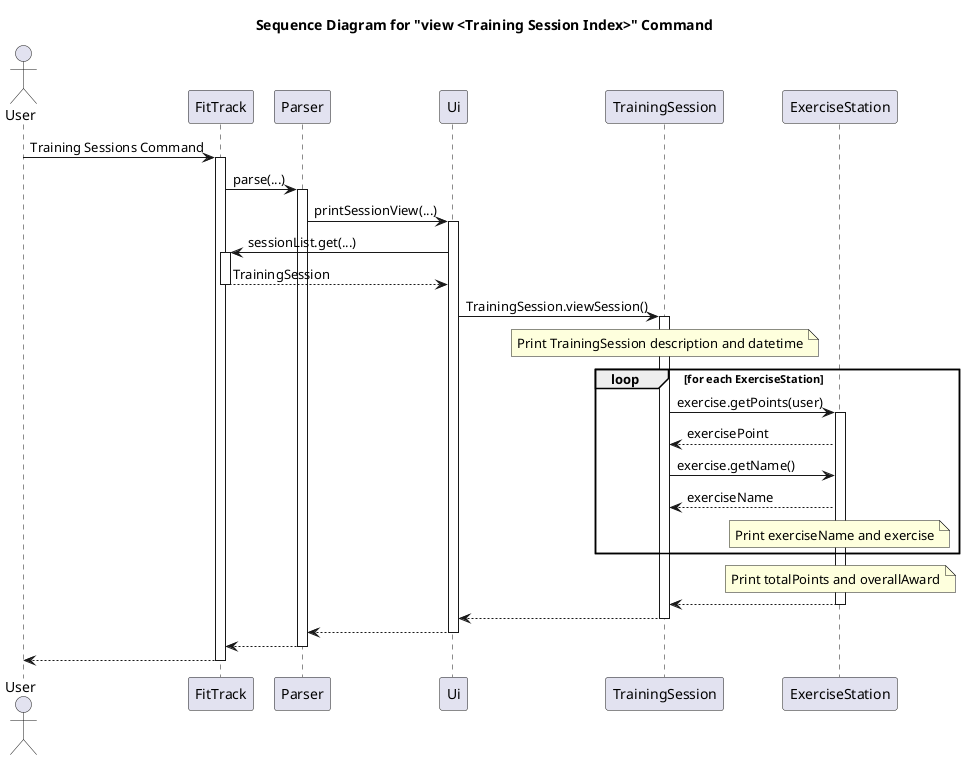 @startuml
title Sequence Diagram for "view <Training Session Index>" Command

actor User

User -> FitTrack: Training Sessions Command
activate FitTrack
    FitTrack -> Parser: parse(...)
        activate Parser
            Parser -> Ui: printSessionView(...)
                activate Ui
                    Ui -> FitTrack : sessionList.get(...)
                        activate FitTrack
                            FitTrack --> Ui: TrainingSession
                        deactivate FitTrack
                    Ui -> TrainingSession: TrainingSession.viewSession()
                        activate TrainingSession
                            note over TrainingSession
                            Print TrainingSession description and datetime
                            end note
                            loop for each ExerciseStation
                                TrainingSession -> ExerciseStation: exercise.getPoints(user)
                                activate ExerciseStation
                                ExerciseStation --> TrainingSession: exercisePoint
                                TrainingSession -> ExerciseStation: exercise.getName()
                                ExerciseStation --> TrainingSession: exerciseName
                                note over ExerciseStation
                                Print exerciseName and exercise
                                end note
                            end loop
                            note over ExerciseStation
                            Print totalPoints and overallAward
                            end note
                            ExerciseStation --> TrainingSession
                            deactivate ExerciseStation
                            TrainingSession --> Ui
                        deactivate TrainingSession
                Ui --> Parser
                deactivate Ui
            Parser --> FitTrack
        deactivate Parser
    FitTrack --> User
deactivate FitTrack

'activate FitTrack
'FitTrack -> Parser: parse(...)
'activate Parser
'Parser -> Ui: printSessionList(...)
'
'activate Ui
'
'alt sessionList.isEmpty()
'    note over Ui
'        Print LIST_SESSION_EMPTY_MESSAGE
'    end note
'else !sessionList.isEmpty()
'    note over Ui
'        Print LIST_SESSION_MESSAGE
'    end note
'    loop for each in sessionList
'        Ui --> FitTrack: sessionList.get(sessionIndex)
'        activate FitTrack
'        FitTrack --> Ui: TrainingSession
'        deactivate FitTrack
'
'        Ui -> TrainingSession: getSessionDescription()
'        activate TrainingSession
'        TrainingSession --> Ui: sessionDescription
'        deactivate TrainingSession
'
'        note over Ui
'            Print sessionDescription
'        end note
'    end
'    Ui -> Ui: printSessionCount()
'    activate Ui
'    Ui --> Ui
'    deactivate Ui
'end
'Ui --> Parser
'deactivate Ui
'Parser --> FitTrack
'deactivate Parser
'FitTrack --> User
'deactivate FitTrack

@enduml
